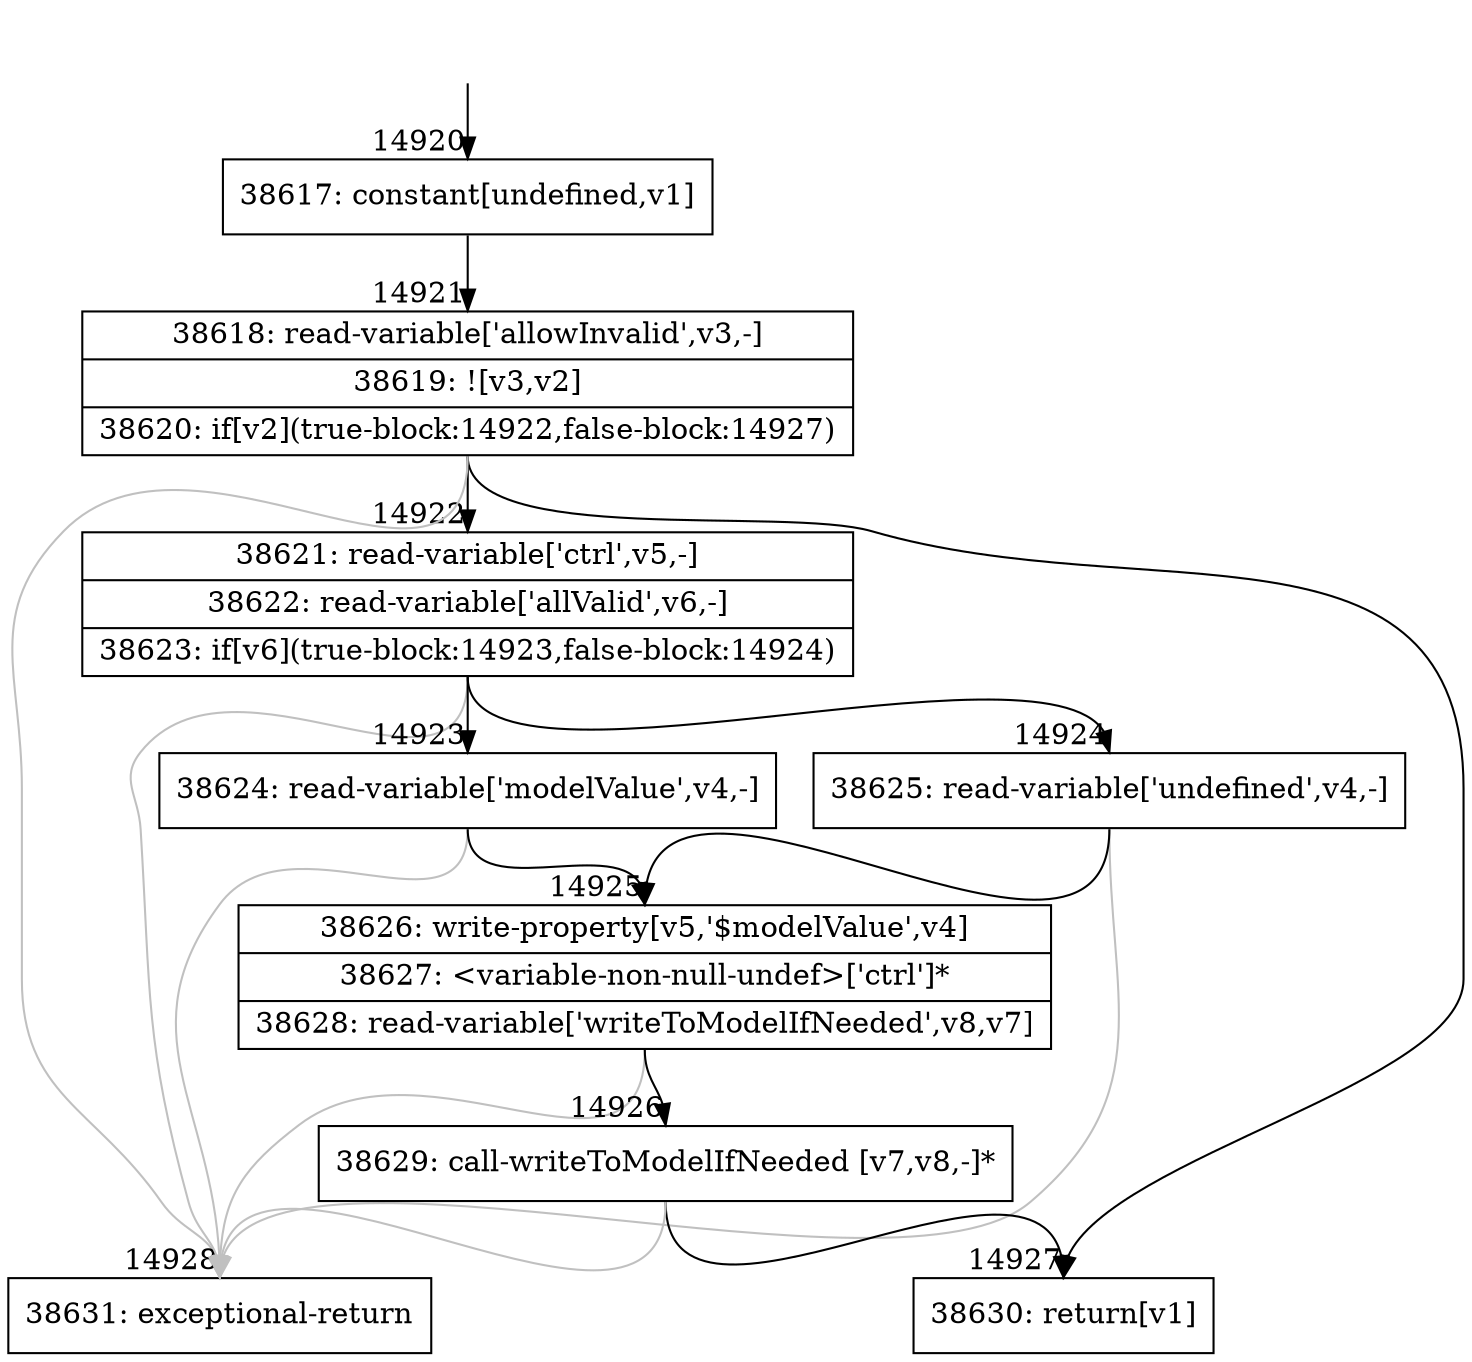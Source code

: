 digraph {
rankdir="TD"
BB_entry1201[shape=none,label=""];
BB_entry1201 -> BB14920 [tailport=s, headport=n, headlabel="    14920"]
BB14920 [shape=record label="{38617: constant[undefined,v1]}" ] 
BB14920 -> BB14921 [tailport=s, headport=n, headlabel="      14921"]
BB14921 [shape=record label="{38618: read-variable['allowInvalid',v3,-]|38619: ![v3,v2]|38620: if[v2](true-block:14922,false-block:14927)}" ] 
BB14921 -> BB14922 [tailport=s, headport=n, headlabel="      14922"]
BB14921 -> BB14927 [tailport=s, headport=n, headlabel="      14927"]
BB14921 -> BB14928 [tailport=s, headport=n, color=gray, headlabel="      14928"]
BB14922 [shape=record label="{38621: read-variable['ctrl',v5,-]|38622: read-variable['allValid',v6,-]|38623: if[v6](true-block:14923,false-block:14924)}" ] 
BB14922 -> BB14923 [tailport=s, headport=n, headlabel="      14923"]
BB14922 -> BB14924 [tailport=s, headport=n, headlabel="      14924"]
BB14922 -> BB14928 [tailport=s, headport=n, color=gray]
BB14923 [shape=record label="{38624: read-variable['modelValue',v4,-]}" ] 
BB14923 -> BB14925 [tailport=s, headport=n, headlabel="      14925"]
BB14923 -> BB14928 [tailport=s, headport=n, color=gray]
BB14924 [shape=record label="{38625: read-variable['undefined',v4,-]}" ] 
BB14924 -> BB14925 [tailport=s, headport=n]
BB14924 -> BB14928 [tailport=s, headport=n, color=gray]
BB14925 [shape=record label="{38626: write-property[v5,'$modelValue',v4]|38627: \<variable-non-null-undef\>['ctrl']*|38628: read-variable['writeToModelIfNeeded',v8,v7]}" ] 
BB14925 -> BB14926 [tailport=s, headport=n, headlabel="      14926"]
BB14925 -> BB14928 [tailport=s, headport=n, color=gray]
BB14926 [shape=record label="{38629: call-writeToModelIfNeeded [v7,v8,-]*}" ] 
BB14926 -> BB14927 [tailport=s, headport=n]
BB14926 -> BB14928 [tailport=s, headport=n, color=gray]
BB14927 [shape=record label="{38630: return[v1]}" ] 
BB14928 [shape=record label="{38631: exceptional-return}" ] 
//#$~ 25037
}
